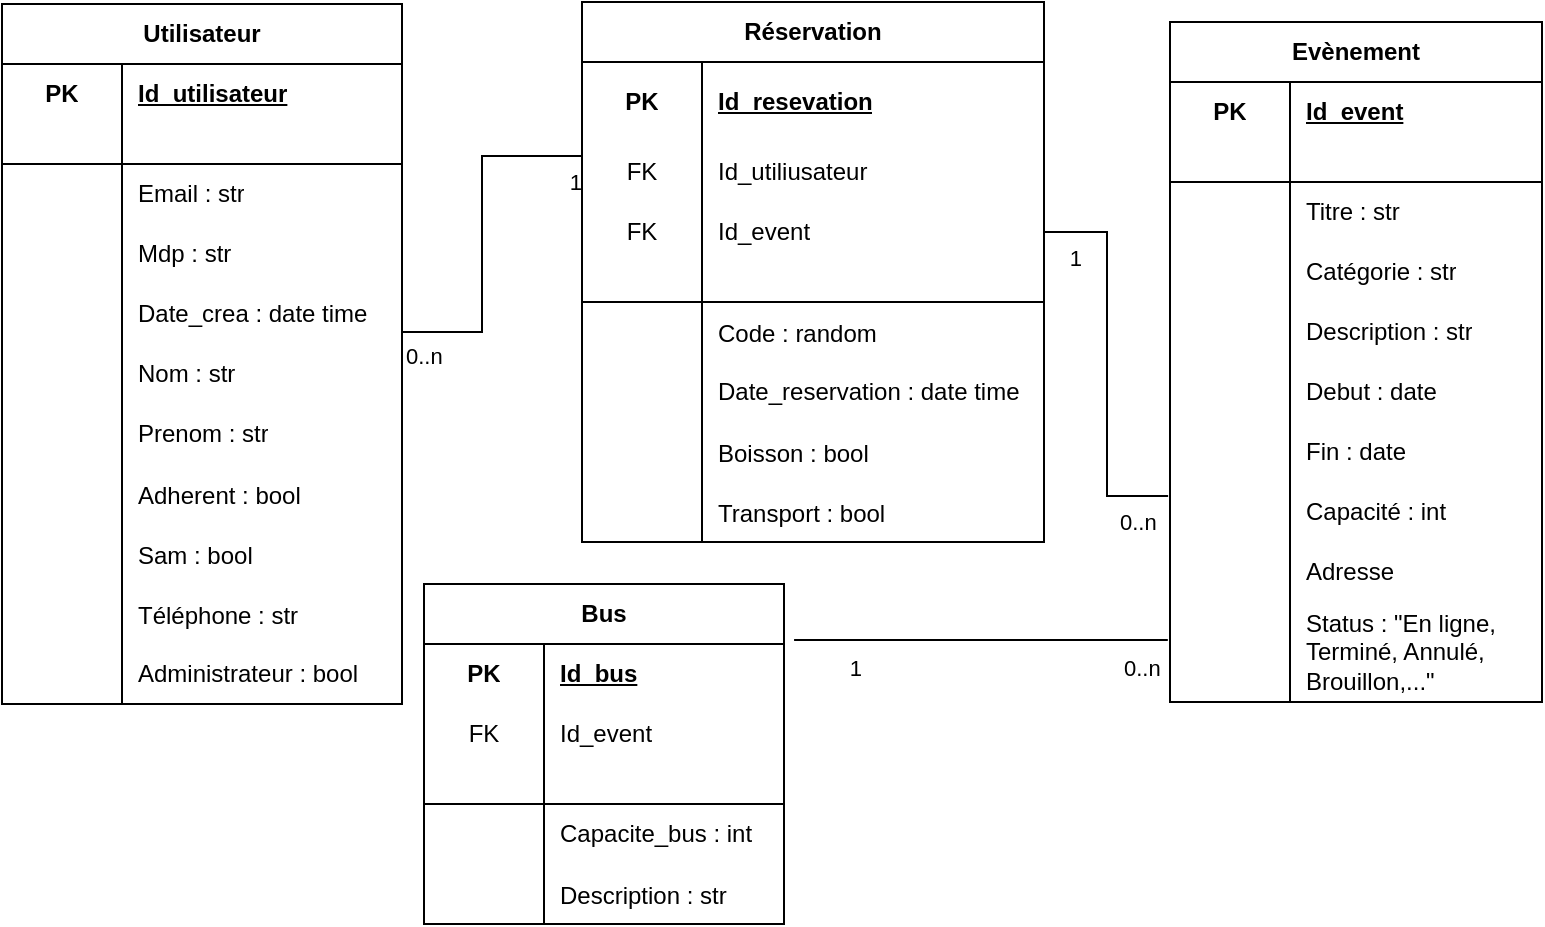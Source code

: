 <mxfile version="28.2.3">
  <diagram name="Page-1" id="7T3RkDwCPcvI0YSuwBQ7">
    <mxGraphModel dx="872" dy="441" grid="1" gridSize="10" guides="1" tooltips="1" connect="1" arrows="1" fold="1" page="1" pageScale="1" pageWidth="827" pageHeight="1169" math="0" shadow="0">
      <root>
        <mxCell id="0" />
        <mxCell id="1" parent="0" />
        <mxCell id="JRKuyxoz-PXcy8sYNfW_-27" value="Utilisateur" style="shape=table;startSize=30;container=1;collapsible=1;childLayout=tableLayout;fixedRows=1;rowLines=0;fontStyle=1;align=center;resizeLast=1;html=1;whiteSpace=wrap;" parent="1" vertex="1">
          <mxGeometry x="50" y="41" width="200" height="350" as="geometry" />
        </mxCell>
        <mxCell id="JRKuyxoz-PXcy8sYNfW_-28" value="" style="shape=tableRow;horizontal=0;startSize=0;swimlaneHead=0;swimlaneBody=0;fillColor=none;collapsible=0;dropTarget=0;points=[[0,0.5],[1,0.5]];portConstraint=eastwest;top=0;left=0;right=0;bottom=0;html=1;" parent="JRKuyxoz-PXcy8sYNfW_-27" vertex="1">
          <mxGeometry y="30" width="200" height="30" as="geometry" />
        </mxCell>
        <mxCell id="JRKuyxoz-PXcy8sYNfW_-29" value="PK" style="shape=partialRectangle;connectable=0;fillColor=none;top=0;left=0;bottom=0;right=0;fontStyle=1;overflow=hidden;html=1;whiteSpace=wrap;" parent="JRKuyxoz-PXcy8sYNfW_-28" vertex="1">
          <mxGeometry width="60" height="30" as="geometry">
            <mxRectangle width="60" height="30" as="alternateBounds" />
          </mxGeometry>
        </mxCell>
        <mxCell id="JRKuyxoz-PXcy8sYNfW_-30" value="Id_utilisateur" style="shape=partialRectangle;connectable=0;fillColor=none;top=0;left=0;bottom=0;right=0;align=left;spacingLeft=6;fontStyle=5;overflow=hidden;html=1;whiteSpace=wrap;" parent="JRKuyxoz-PXcy8sYNfW_-28" vertex="1">
          <mxGeometry x="60" width="140" height="30" as="geometry">
            <mxRectangle width="140" height="30" as="alternateBounds" />
          </mxGeometry>
        </mxCell>
        <mxCell id="JRKuyxoz-PXcy8sYNfW_-31" value="" style="shape=tableRow;horizontal=0;startSize=0;swimlaneHead=0;swimlaneBody=0;fillColor=none;collapsible=0;dropTarget=0;points=[[0,0.5],[1,0.5]];portConstraint=eastwest;top=0;left=0;right=0;bottom=1;html=1;" parent="JRKuyxoz-PXcy8sYNfW_-27" vertex="1">
          <mxGeometry y="60" width="200" height="20" as="geometry" />
        </mxCell>
        <mxCell id="JRKuyxoz-PXcy8sYNfW_-32" value="" style="shape=partialRectangle;connectable=0;fillColor=none;top=0;left=0;bottom=0;right=0;fontStyle=1;overflow=hidden;html=1;whiteSpace=wrap;" parent="JRKuyxoz-PXcy8sYNfW_-31" vertex="1">
          <mxGeometry width="60" height="20" as="geometry">
            <mxRectangle width="60" height="20" as="alternateBounds" />
          </mxGeometry>
        </mxCell>
        <mxCell id="JRKuyxoz-PXcy8sYNfW_-33" value="" style="shape=partialRectangle;connectable=0;fillColor=none;top=0;left=0;bottom=0;right=0;align=left;spacingLeft=6;fontStyle=5;overflow=hidden;html=1;whiteSpace=wrap;" parent="JRKuyxoz-PXcy8sYNfW_-31" vertex="1">
          <mxGeometry x="60" width="140" height="20" as="geometry">
            <mxRectangle width="140" height="20" as="alternateBounds" />
          </mxGeometry>
        </mxCell>
        <mxCell id="JRKuyxoz-PXcy8sYNfW_-34" value="" style="shape=tableRow;horizontal=0;startSize=0;swimlaneHead=0;swimlaneBody=0;fillColor=none;collapsible=0;dropTarget=0;points=[[0,0.5],[1,0.5]];portConstraint=eastwest;top=0;left=0;right=0;bottom=0;html=1;" parent="JRKuyxoz-PXcy8sYNfW_-27" vertex="1">
          <mxGeometry y="80" width="200" height="30" as="geometry" />
        </mxCell>
        <mxCell id="JRKuyxoz-PXcy8sYNfW_-35" value="" style="shape=partialRectangle;connectable=0;fillColor=none;top=0;left=0;bottom=0;right=0;editable=1;overflow=hidden;html=1;whiteSpace=wrap;" parent="JRKuyxoz-PXcy8sYNfW_-34" vertex="1">
          <mxGeometry width="60" height="30" as="geometry">
            <mxRectangle width="60" height="30" as="alternateBounds" />
          </mxGeometry>
        </mxCell>
        <mxCell id="JRKuyxoz-PXcy8sYNfW_-36" value="Email : str" style="shape=partialRectangle;connectable=0;fillColor=none;top=0;left=0;bottom=0;right=0;align=left;spacingLeft=6;overflow=hidden;html=1;whiteSpace=wrap;" parent="JRKuyxoz-PXcy8sYNfW_-34" vertex="1">
          <mxGeometry x="60" width="140" height="30" as="geometry">
            <mxRectangle width="140" height="30" as="alternateBounds" />
          </mxGeometry>
        </mxCell>
        <mxCell id="JRKuyxoz-PXcy8sYNfW_-37" value="" style="shape=tableRow;horizontal=0;startSize=0;swimlaneHead=0;swimlaneBody=0;fillColor=none;collapsible=0;dropTarget=0;points=[[0,0.5],[1,0.5]];portConstraint=eastwest;top=0;left=0;right=0;bottom=0;html=1;" parent="JRKuyxoz-PXcy8sYNfW_-27" vertex="1">
          <mxGeometry y="110" width="200" height="30" as="geometry" />
        </mxCell>
        <mxCell id="JRKuyxoz-PXcy8sYNfW_-38" value="" style="shape=partialRectangle;connectable=0;fillColor=none;top=0;left=0;bottom=0;right=0;editable=1;overflow=hidden;html=1;whiteSpace=wrap;" parent="JRKuyxoz-PXcy8sYNfW_-37" vertex="1">
          <mxGeometry width="60" height="30" as="geometry">
            <mxRectangle width="60" height="30" as="alternateBounds" />
          </mxGeometry>
        </mxCell>
        <mxCell id="JRKuyxoz-PXcy8sYNfW_-39" value="Mdp : str" style="shape=partialRectangle;connectable=0;fillColor=none;top=0;left=0;bottom=0;right=0;align=left;spacingLeft=6;overflow=hidden;html=1;whiteSpace=wrap;" parent="JRKuyxoz-PXcy8sYNfW_-37" vertex="1">
          <mxGeometry x="60" width="140" height="30" as="geometry">
            <mxRectangle width="140" height="30" as="alternateBounds" />
          </mxGeometry>
        </mxCell>
        <mxCell id="D_6ku0pOQuccuG8OBl92-4" value="" style="shape=tableRow;horizontal=0;startSize=0;swimlaneHead=0;swimlaneBody=0;fillColor=none;collapsible=0;dropTarget=0;points=[[0,0.5],[1,0.5]];portConstraint=eastwest;top=0;left=0;right=0;bottom=0;html=1;" parent="JRKuyxoz-PXcy8sYNfW_-27" vertex="1">
          <mxGeometry y="140" width="200" height="30" as="geometry" />
        </mxCell>
        <mxCell id="D_6ku0pOQuccuG8OBl92-5" value="" style="shape=partialRectangle;connectable=0;fillColor=none;top=0;left=0;bottom=0;right=0;editable=1;overflow=hidden;html=1;whiteSpace=wrap;" parent="D_6ku0pOQuccuG8OBl92-4" vertex="1">
          <mxGeometry width="60" height="30" as="geometry">
            <mxRectangle width="60" height="30" as="alternateBounds" />
          </mxGeometry>
        </mxCell>
        <mxCell id="D_6ku0pOQuccuG8OBl92-6" value="Date_crea : date time" style="shape=partialRectangle;connectable=0;fillColor=none;top=0;left=0;bottom=0;right=0;align=left;spacingLeft=6;overflow=hidden;html=1;whiteSpace=wrap;" parent="D_6ku0pOQuccuG8OBl92-4" vertex="1">
          <mxGeometry x="60" width="140" height="30" as="geometry">
            <mxRectangle width="140" height="30" as="alternateBounds" />
          </mxGeometry>
        </mxCell>
        <mxCell id="D_6ku0pOQuccuG8OBl92-7" value="" style="shape=tableRow;horizontal=0;startSize=0;swimlaneHead=0;swimlaneBody=0;fillColor=none;collapsible=0;dropTarget=0;points=[[0,0.5],[1,0.5]];portConstraint=eastwest;top=0;left=0;right=0;bottom=0;html=1;" parent="JRKuyxoz-PXcy8sYNfW_-27" vertex="1">
          <mxGeometry y="170" width="200" height="30" as="geometry" />
        </mxCell>
        <mxCell id="D_6ku0pOQuccuG8OBl92-8" value="" style="shape=partialRectangle;connectable=0;fillColor=none;top=0;left=0;bottom=0;right=0;editable=1;overflow=hidden;html=1;whiteSpace=wrap;" parent="D_6ku0pOQuccuG8OBl92-7" vertex="1">
          <mxGeometry width="60" height="30" as="geometry">
            <mxRectangle width="60" height="30" as="alternateBounds" />
          </mxGeometry>
        </mxCell>
        <mxCell id="D_6ku0pOQuccuG8OBl92-9" value="Nom : str" style="shape=partialRectangle;connectable=0;fillColor=none;top=0;left=0;bottom=0;right=0;align=left;spacingLeft=6;overflow=hidden;html=1;whiteSpace=wrap;" parent="D_6ku0pOQuccuG8OBl92-7" vertex="1">
          <mxGeometry x="60" width="140" height="30" as="geometry">
            <mxRectangle width="140" height="30" as="alternateBounds" />
          </mxGeometry>
        </mxCell>
        <mxCell id="D_6ku0pOQuccuG8OBl92-10" value="" style="shape=tableRow;horizontal=0;startSize=0;swimlaneHead=0;swimlaneBody=0;fillColor=none;collapsible=0;dropTarget=0;points=[[0,0.5],[1,0.5]];portConstraint=eastwest;top=0;left=0;right=0;bottom=0;html=1;" parent="JRKuyxoz-PXcy8sYNfW_-27" vertex="1">
          <mxGeometry y="200" width="200" height="30" as="geometry" />
        </mxCell>
        <mxCell id="D_6ku0pOQuccuG8OBl92-11" value="" style="shape=partialRectangle;connectable=0;fillColor=none;top=0;left=0;bottom=0;right=0;editable=1;overflow=hidden;html=1;whiteSpace=wrap;" parent="D_6ku0pOQuccuG8OBl92-10" vertex="1">
          <mxGeometry width="60" height="30" as="geometry">
            <mxRectangle width="60" height="30" as="alternateBounds" />
          </mxGeometry>
        </mxCell>
        <mxCell id="D_6ku0pOQuccuG8OBl92-12" value="Prenom : str" style="shape=partialRectangle;connectable=0;fillColor=none;top=0;left=0;bottom=0;right=0;align=left;spacingLeft=6;overflow=hidden;html=1;whiteSpace=wrap;" parent="D_6ku0pOQuccuG8OBl92-10" vertex="1">
          <mxGeometry x="60" width="140" height="30" as="geometry">
            <mxRectangle width="140" height="30" as="alternateBounds" />
          </mxGeometry>
        </mxCell>
        <mxCell id="5gYkicxAZJYEm7UIIAIP-82" value="" style="shape=tableRow;horizontal=0;startSize=0;swimlaneHead=0;swimlaneBody=0;fillColor=none;collapsible=0;dropTarget=0;points=[[0,0.5],[1,0.5]];portConstraint=eastwest;top=0;left=0;right=0;bottom=0;" vertex="1" parent="JRKuyxoz-PXcy8sYNfW_-27">
          <mxGeometry y="230" width="200" height="30" as="geometry" />
        </mxCell>
        <mxCell id="5gYkicxAZJYEm7UIIAIP-83" value="" style="shape=partialRectangle;connectable=0;fillColor=none;top=0;left=0;bottom=0;right=0;editable=1;overflow=hidden;" vertex="1" parent="5gYkicxAZJYEm7UIIAIP-82">
          <mxGeometry width="60" height="30" as="geometry">
            <mxRectangle width="60" height="30" as="alternateBounds" />
          </mxGeometry>
        </mxCell>
        <mxCell id="5gYkicxAZJYEm7UIIAIP-84" value="Adherent : bool" style="shape=partialRectangle;connectable=0;fillColor=none;top=0;left=0;bottom=0;right=0;align=left;spacingLeft=6;overflow=hidden;" vertex="1" parent="5gYkicxAZJYEm7UIIAIP-82">
          <mxGeometry x="60" width="140" height="30" as="geometry">
            <mxRectangle width="140" height="30" as="alternateBounds" />
          </mxGeometry>
        </mxCell>
        <mxCell id="5gYkicxAZJYEm7UIIAIP-85" value="" style="shape=tableRow;horizontal=0;startSize=0;swimlaneHead=0;swimlaneBody=0;fillColor=none;collapsible=0;dropTarget=0;points=[[0,0.5],[1,0.5]];portConstraint=eastwest;top=0;left=0;right=0;bottom=0;" vertex="1" parent="JRKuyxoz-PXcy8sYNfW_-27">
          <mxGeometry y="260" width="200" height="30" as="geometry" />
        </mxCell>
        <mxCell id="5gYkicxAZJYEm7UIIAIP-86" value="" style="shape=partialRectangle;connectable=0;fillColor=none;top=0;left=0;bottom=0;right=0;editable=1;overflow=hidden;" vertex="1" parent="5gYkicxAZJYEm7UIIAIP-85">
          <mxGeometry width="60" height="30" as="geometry">
            <mxRectangle width="60" height="30" as="alternateBounds" />
          </mxGeometry>
        </mxCell>
        <mxCell id="5gYkicxAZJYEm7UIIAIP-87" value="Sam : bool" style="shape=partialRectangle;connectable=0;fillColor=none;top=0;left=0;bottom=0;right=0;align=left;spacingLeft=6;overflow=hidden;" vertex="1" parent="5gYkicxAZJYEm7UIIAIP-85">
          <mxGeometry x="60" width="140" height="30" as="geometry">
            <mxRectangle width="140" height="30" as="alternateBounds" />
          </mxGeometry>
        </mxCell>
        <mxCell id="5gYkicxAZJYEm7UIIAIP-73" value="" style="shape=tableRow;horizontal=0;startSize=0;swimlaneHead=0;swimlaneBody=0;fillColor=none;collapsible=0;dropTarget=0;points=[[0,0.5],[1,0.5]];portConstraint=eastwest;top=0;left=0;right=0;bottom=0;" vertex="1" parent="JRKuyxoz-PXcy8sYNfW_-27">
          <mxGeometry y="290" width="200" height="30" as="geometry" />
        </mxCell>
        <mxCell id="5gYkicxAZJYEm7UIIAIP-74" value="" style="shape=partialRectangle;connectable=0;fillColor=none;top=0;left=0;bottom=0;right=0;editable=1;overflow=hidden;" vertex="1" parent="5gYkicxAZJYEm7UIIAIP-73">
          <mxGeometry width="60" height="30" as="geometry">
            <mxRectangle width="60" height="30" as="alternateBounds" />
          </mxGeometry>
        </mxCell>
        <mxCell id="5gYkicxAZJYEm7UIIAIP-75" value="Téléphone : str" style="shape=partialRectangle;connectable=0;fillColor=none;top=0;left=0;bottom=0;right=0;align=left;spacingLeft=6;overflow=hidden;" vertex="1" parent="5gYkicxAZJYEm7UIIAIP-73">
          <mxGeometry x="60" width="140" height="30" as="geometry">
            <mxRectangle width="140" height="30" as="alternateBounds" />
          </mxGeometry>
        </mxCell>
        <mxCell id="D_6ku0pOQuccuG8OBl92-13" value="" style="shape=tableRow;horizontal=0;startSize=0;swimlaneHead=0;swimlaneBody=0;fillColor=none;collapsible=0;dropTarget=0;points=[[0,0.5],[1,0.5]];portConstraint=eastwest;top=0;left=0;right=0;bottom=0;html=1;" parent="JRKuyxoz-PXcy8sYNfW_-27" vertex="1">
          <mxGeometry y="320" width="200" height="30" as="geometry" />
        </mxCell>
        <mxCell id="D_6ku0pOQuccuG8OBl92-14" value="" style="shape=partialRectangle;connectable=0;fillColor=none;top=0;left=0;bottom=0;right=0;editable=1;overflow=hidden;html=1;whiteSpace=wrap;" parent="D_6ku0pOQuccuG8OBl92-13" vertex="1">
          <mxGeometry width="60" height="30" as="geometry">
            <mxRectangle width="60" height="30" as="alternateBounds" />
          </mxGeometry>
        </mxCell>
        <mxCell id="D_6ku0pOQuccuG8OBl92-15" value="Administrateur : bool" style="shape=partialRectangle;connectable=0;fillColor=none;top=0;left=0;bottom=0;right=0;align=left;spacingLeft=6;overflow=hidden;html=1;whiteSpace=wrap;" parent="D_6ku0pOQuccuG8OBl92-13" vertex="1">
          <mxGeometry x="60" width="140" height="30" as="geometry">
            <mxRectangle width="140" height="30" as="alternateBounds" />
          </mxGeometry>
        </mxCell>
        <mxCell id="JRKuyxoz-PXcy8sYNfW_-40" value="Evènement" style="shape=table;startSize=30;container=1;collapsible=1;childLayout=tableLayout;fixedRows=1;rowLines=0;fontStyle=1;align=center;resizeLast=1;html=1;whiteSpace=wrap;" parent="1" vertex="1">
          <mxGeometry x="634" y="50" width="186" height="340" as="geometry" />
        </mxCell>
        <mxCell id="JRKuyxoz-PXcy8sYNfW_-41" value="" style="shape=tableRow;horizontal=0;startSize=0;swimlaneHead=0;swimlaneBody=0;fillColor=none;collapsible=0;dropTarget=0;points=[[0,0.5],[1,0.5]];portConstraint=eastwest;top=0;left=0;right=0;bottom=0;html=1;" parent="JRKuyxoz-PXcy8sYNfW_-40" vertex="1">
          <mxGeometry y="30" width="186" height="30" as="geometry" />
        </mxCell>
        <mxCell id="JRKuyxoz-PXcy8sYNfW_-42" value="PK" style="shape=partialRectangle;connectable=0;fillColor=none;top=0;left=0;bottom=0;right=0;fontStyle=1;overflow=hidden;html=1;whiteSpace=wrap;" parent="JRKuyxoz-PXcy8sYNfW_-41" vertex="1">
          <mxGeometry width="60" height="30" as="geometry">
            <mxRectangle width="60" height="30" as="alternateBounds" />
          </mxGeometry>
        </mxCell>
        <mxCell id="JRKuyxoz-PXcy8sYNfW_-43" value="Id_event" style="shape=partialRectangle;connectable=0;fillColor=none;top=0;left=0;bottom=0;right=0;align=left;spacingLeft=6;fontStyle=5;overflow=hidden;html=1;whiteSpace=wrap;" parent="JRKuyxoz-PXcy8sYNfW_-41" vertex="1">
          <mxGeometry x="60" width="126" height="30" as="geometry">
            <mxRectangle width="126" height="30" as="alternateBounds" />
          </mxGeometry>
        </mxCell>
        <mxCell id="JRKuyxoz-PXcy8sYNfW_-44" value="" style="shape=tableRow;horizontal=0;startSize=0;swimlaneHead=0;swimlaneBody=0;fillColor=none;collapsible=0;dropTarget=0;points=[[0,0.5],[1,0.5]];portConstraint=eastwest;top=0;left=0;right=0;bottom=1;html=1;" parent="JRKuyxoz-PXcy8sYNfW_-40" vertex="1">
          <mxGeometry y="60" width="186" height="20" as="geometry" />
        </mxCell>
        <mxCell id="JRKuyxoz-PXcy8sYNfW_-45" value="" style="shape=partialRectangle;connectable=0;fillColor=none;top=0;left=0;bottom=0;right=0;fontStyle=1;overflow=hidden;html=1;whiteSpace=wrap;" parent="JRKuyxoz-PXcy8sYNfW_-44" vertex="1">
          <mxGeometry width="60" height="20" as="geometry">
            <mxRectangle width="60" height="20" as="alternateBounds" />
          </mxGeometry>
        </mxCell>
        <mxCell id="JRKuyxoz-PXcy8sYNfW_-46" value="" style="shape=partialRectangle;connectable=0;fillColor=none;top=0;left=0;bottom=0;right=0;align=left;spacingLeft=6;fontStyle=5;overflow=hidden;html=1;whiteSpace=wrap;" parent="JRKuyxoz-PXcy8sYNfW_-44" vertex="1">
          <mxGeometry x="60" width="126" height="20" as="geometry">
            <mxRectangle width="126" height="20" as="alternateBounds" />
          </mxGeometry>
        </mxCell>
        <mxCell id="JRKuyxoz-PXcy8sYNfW_-47" value="" style="shape=tableRow;horizontal=0;startSize=0;swimlaneHead=0;swimlaneBody=0;fillColor=none;collapsible=0;dropTarget=0;points=[[0,0.5],[1,0.5]];portConstraint=eastwest;top=0;left=0;right=0;bottom=0;html=1;" parent="JRKuyxoz-PXcy8sYNfW_-40" vertex="1">
          <mxGeometry y="80" width="186" height="30" as="geometry" />
        </mxCell>
        <mxCell id="JRKuyxoz-PXcy8sYNfW_-48" value="" style="shape=partialRectangle;connectable=0;fillColor=none;top=0;left=0;bottom=0;right=0;editable=1;overflow=hidden;html=1;whiteSpace=wrap;" parent="JRKuyxoz-PXcy8sYNfW_-47" vertex="1">
          <mxGeometry width="60" height="30" as="geometry">
            <mxRectangle width="60" height="30" as="alternateBounds" />
          </mxGeometry>
        </mxCell>
        <mxCell id="JRKuyxoz-PXcy8sYNfW_-49" value="Titre : str" style="shape=partialRectangle;connectable=0;fillColor=none;top=0;left=0;bottom=0;right=0;align=left;spacingLeft=6;overflow=hidden;html=1;whiteSpace=wrap;" parent="JRKuyxoz-PXcy8sYNfW_-47" vertex="1">
          <mxGeometry x="60" width="126" height="30" as="geometry">
            <mxRectangle width="126" height="30" as="alternateBounds" />
          </mxGeometry>
        </mxCell>
        <mxCell id="JRKuyxoz-PXcy8sYNfW_-50" value="" style="shape=tableRow;horizontal=0;startSize=0;swimlaneHead=0;swimlaneBody=0;fillColor=none;collapsible=0;dropTarget=0;points=[[0,0.5],[1,0.5]];portConstraint=eastwest;top=0;left=0;right=0;bottom=0;html=1;" parent="JRKuyxoz-PXcy8sYNfW_-40" vertex="1">
          <mxGeometry y="110" width="186" height="30" as="geometry" />
        </mxCell>
        <mxCell id="JRKuyxoz-PXcy8sYNfW_-51" value="" style="shape=partialRectangle;connectable=0;fillColor=none;top=0;left=0;bottom=0;right=0;editable=1;overflow=hidden;html=1;whiteSpace=wrap;" parent="JRKuyxoz-PXcy8sYNfW_-50" vertex="1">
          <mxGeometry width="60" height="30" as="geometry">
            <mxRectangle width="60" height="30" as="alternateBounds" />
          </mxGeometry>
        </mxCell>
        <mxCell id="JRKuyxoz-PXcy8sYNfW_-52" value="Catégorie : str" style="shape=partialRectangle;connectable=0;fillColor=none;top=0;left=0;bottom=0;right=0;align=left;spacingLeft=6;overflow=hidden;html=1;whiteSpace=wrap;" parent="JRKuyxoz-PXcy8sYNfW_-50" vertex="1">
          <mxGeometry x="60" width="126" height="30" as="geometry">
            <mxRectangle width="126" height="30" as="alternateBounds" />
          </mxGeometry>
        </mxCell>
        <mxCell id="JRKuyxoz-PXcy8sYNfW_-54" value="" style="shape=tableRow;horizontal=0;startSize=0;swimlaneHead=0;swimlaneBody=0;fillColor=none;collapsible=0;dropTarget=0;points=[[0,0.5],[1,0.5]];portConstraint=eastwest;top=0;left=0;right=0;bottom=0;html=1;" parent="JRKuyxoz-PXcy8sYNfW_-40" vertex="1">
          <mxGeometry y="140" width="186" height="30" as="geometry" />
        </mxCell>
        <mxCell id="JRKuyxoz-PXcy8sYNfW_-55" value="" style="shape=partialRectangle;connectable=0;fillColor=none;top=0;left=0;bottom=0;right=0;editable=1;overflow=hidden;html=1;whiteSpace=wrap;" parent="JRKuyxoz-PXcy8sYNfW_-54" vertex="1">
          <mxGeometry width="60" height="30" as="geometry">
            <mxRectangle width="60" height="30" as="alternateBounds" />
          </mxGeometry>
        </mxCell>
        <mxCell id="JRKuyxoz-PXcy8sYNfW_-56" value="Description : str" style="shape=partialRectangle;connectable=0;fillColor=none;top=0;left=0;bottom=0;right=0;align=left;spacingLeft=6;overflow=hidden;html=1;whiteSpace=wrap;" parent="JRKuyxoz-PXcy8sYNfW_-54" vertex="1">
          <mxGeometry x="60" width="126" height="30" as="geometry">
            <mxRectangle width="126" height="30" as="alternateBounds" />
          </mxGeometry>
        </mxCell>
        <mxCell id="JRKuyxoz-PXcy8sYNfW_-57" value="" style="shape=tableRow;horizontal=0;startSize=0;swimlaneHead=0;swimlaneBody=0;fillColor=none;collapsible=0;dropTarget=0;points=[[0,0.5],[1,0.5]];portConstraint=eastwest;top=0;left=0;right=0;bottom=0;html=1;" parent="JRKuyxoz-PXcy8sYNfW_-40" vertex="1">
          <mxGeometry y="170" width="186" height="30" as="geometry" />
        </mxCell>
        <mxCell id="JRKuyxoz-PXcy8sYNfW_-58" value="" style="shape=partialRectangle;connectable=0;fillColor=none;top=0;left=0;bottom=0;right=0;editable=1;overflow=hidden;html=1;whiteSpace=wrap;" parent="JRKuyxoz-PXcy8sYNfW_-57" vertex="1">
          <mxGeometry width="60" height="30" as="geometry">
            <mxRectangle width="60" height="30" as="alternateBounds" />
          </mxGeometry>
        </mxCell>
        <mxCell id="JRKuyxoz-PXcy8sYNfW_-59" value="Debut : date" style="shape=partialRectangle;connectable=0;fillColor=none;top=0;left=0;bottom=0;right=0;align=left;spacingLeft=6;overflow=hidden;html=1;whiteSpace=wrap;" parent="JRKuyxoz-PXcy8sYNfW_-57" vertex="1">
          <mxGeometry x="60" width="126" height="30" as="geometry">
            <mxRectangle width="126" height="30" as="alternateBounds" />
          </mxGeometry>
        </mxCell>
        <mxCell id="JRKuyxoz-PXcy8sYNfW_-79" value="" style="shape=tableRow;horizontal=0;startSize=0;swimlaneHead=0;swimlaneBody=0;fillColor=none;collapsible=0;dropTarget=0;points=[[0,0.5],[1,0.5]];portConstraint=eastwest;top=0;left=0;right=0;bottom=0;html=1;" parent="JRKuyxoz-PXcy8sYNfW_-40" vertex="1">
          <mxGeometry y="200" width="186" height="30" as="geometry" />
        </mxCell>
        <mxCell id="JRKuyxoz-PXcy8sYNfW_-80" value="" style="shape=partialRectangle;connectable=0;fillColor=none;top=0;left=0;bottom=0;right=0;editable=1;overflow=hidden;html=1;whiteSpace=wrap;" parent="JRKuyxoz-PXcy8sYNfW_-79" vertex="1">
          <mxGeometry width="60" height="30" as="geometry">
            <mxRectangle width="60" height="30" as="alternateBounds" />
          </mxGeometry>
        </mxCell>
        <mxCell id="JRKuyxoz-PXcy8sYNfW_-81" value="Fin : date" style="shape=partialRectangle;connectable=0;fillColor=none;top=0;left=0;bottom=0;right=0;align=left;spacingLeft=6;overflow=hidden;html=1;whiteSpace=wrap;" parent="JRKuyxoz-PXcy8sYNfW_-79" vertex="1">
          <mxGeometry x="60" width="126" height="30" as="geometry">
            <mxRectangle width="126" height="30" as="alternateBounds" />
          </mxGeometry>
        </mxCell>
        <mxCell id="JRKuyxoz-PXcy8sYNfW_-82" value="" style="shape=tableRow;horizontal=0;startSize=0;swimlaneHead=0;swimlaneBody=0;fillColor=none;collapsible=0;dropTarget=0;points=[[0,0.5],[1,0.5]];portConstraint=eastwest;top=0;left=0;right=0;bottom=0;html=1;" parent="JRKuyxoz-PXcy8sYNfW_-40" vertex="1">
          <mxGeometry y="230" width="186" height="30" as="geometry" />
        </mxCell>
        <mxCell id="JRKuyxoz-PXcy8sYNfW_-83" value="" style="shape=partialRectangle;connectable=0;fillColor=none;top=0;left=0;bottom=0;right=0;editable=1;overflow=hidden;html=1;whiteSpace=wrap;" parent="JRKuyxoz-PXcy8sYNfW_-82" vertex="1">
          <mxGeometry width="60" height="30" as="geometry">
            <mxRectangle width="60" height="30" as="alternateBounds" />
          </mxGeometry>
        </mxCell>
        <mxCell id="JRKuyxoz-PXcy8sYNfW_-84" value="Capacité : int" style="shape=partialRectangle;connectable=0;fillColor=none;top=0;left=0;bottom=0;right=0;align=left;spacingLeft=6;overflow=hidden;html=1;whiteSpace=wrap;" parent="JRKuyxoz-PXcy8sYNfW_-82" vertex="1">
          <mxGeometry x="60" width="126" height="30" as="geometry">
            <mxRectangle width="126" height="30" as="alternateBounds" />
          </mxGeometry>
        </mxCell>
        <mxCell id="JRKuyxoz-PXcy8sYNfW_-85" value="" style="shape=tableRow;horizontal=0;startSize=0;swimlaneHead=0;swimlaneBody=0;fillColor=none;collapsible=0;dropTarget=0;points=[[0,0.5],[1,0.5]];portConstraint=eastwest;top=0;left=0;right=0;bottom=0;html=1;" parent="JRKuyxoz-PXcy8sYNfW_-40" vertex="1">
          <mxGeometry y="260" width="186" height="30" as="geometry" />
        </mxCell>
        <mxCell id="JRKuyxoz-PXcy8sYNfW_-86" value="" style="shape=partialRectangle;connectable=0;fillColor=none;top=0;left=0;bottom=0;right=0;editable=1;overflow=hidden;html=1;whiteSpace=wrap;" parent="JRKuyxoz-PXcy8sYNfW_-85" vertex="1">
          <mxGeometry width="60" height="30" as="geometry">
            <mxRectangle width="60" height="30" as="alternateBounds" />
          </mxGeometry>
        </mxCell>
        <mxCell id="JRKuyxoz-PXcy8sYNfW_-87" value="Adresse" style="shape=partialRectangle;connectable=0;fillColor=none;top=0;left=0;bottom=0;right=0;align=left;spacingLeft=6;overflow=hidden;html=1;whiteSpace=wrap;" parent="JRKuyxoz-PXcy8sYNfW_-85" vertex="1">
          <mxGeometry x="60" width="126" height="30" as="geometry">
            <mxRectangle width="126" height="30" as="alternateBounds" />
          </mxGeometry>
        </mxCell>
        <mxCell id="JRKuyxoz-PXcy8sYNfW_-88" value="" style="shape=tableRow;horizontal=0;startSize=0;swimlaneHead=0;swimlaneBody=0;fillColor=none;collapsible=0;dropTarget=0;points=[[0,0.5],[1,0.5]];portConstraint=eastwest;top=0;left=0;right=0;bottom=0;html=1;" parent="JRKuyxoz-PXcy8sYNfW_-40" vertex="1">
          <mxGeometry y="290" width="186" height="50" as="geometry" />
        </mxCell>
        <mxCell id="JRKuyxoz-PXcy8sYNfW_-89" value="" style="shape=partialRectangle;connectable=0;fillColor=none;top=0;left=0;bottom=0;right=0;editable=1;overflow=hidden;html=1;whiteSpace=wrap;" parent="JRKuyxoz-PXcy8sYNfW_-88" vertex="1">
          <mxGeometry width="60" height="50" as="geometry">
            <mxRectangle width="60" height="50" as="alternateBounds" />
          </mxGeometry>
        </mxCell>
        <mxCell id="JRKuyxoz-PXcy8sYNfW_-90" value="Status : &quot;En ligne, Terminé, Annulé, Brouillon,...&quot;&amp;nbsp;&amp;nbsp;" style="shape=partialRectangle;connectable=0;fillColor=none;top=0;left=0;bottom=0;right=0;align=left;spacingLeft=6;overflow=hidden;html=1;whiteSpace=wrap;" parent="JRKuyxoz-PXcy8sYNfW_-88" vertex="1">
          <mxGeometry x="60" width="126" height="50" as="geometry">
            <mxRectangle width="126" height="50" as="alternateBounds" />
          </mxGeometry>
        </mxCell>
        <mxCell id="5gYkicxAZJYEm7UIIAIP-2" value="" style="endArrow=none;html=1;startArrow=none;startFill=0;edgeStyle=orthogonalEdgeStyle;rounded=0;shape=wire;dashed=1;movable=1;resizable=1;rotatable=1;deletable=1;editable=1;locked=0;connectable=1;endFill=0;" edge="1" parent="1">
          <mxGeometry relative="1" as="geometry">
            <mxPoint x="250" y="204" as="sourcePoint" />
            <mxPoint x="340" y="117" as="targetPoint" />
            <Array as="points">
              <mxPoint x="250" y="205" />
              <mxPoint x="290" y="205" />
              <mxPoint x="290" y="117" />
            </Array>
          </mxGeometry>
        </mxCell>
        <mxCell id="5gYkicxAZJYEm7UIIAIP-3" value="0..n" style="edgeLabel;resizable=0;html=1;align=left;verticalAlign=top;" connectable="0" vertex="1" parent="5gYkicxAZJYEm7UIIAIP-2">
          <mxGeometry x="-1" relative="1" as="geometry" />
        </mxCell>
        <mxCell id="5gYkicxAZJYEm7UIIAIP-4" value="1" style="edgeLabel;resizable=0;html=1;align=right;verticalAlign=top;" connectable="0" vertex="1" parent="5gYkicxAZJYEm7UIIAIP-2">
          <mxGeometry x="1" relative="1" as="geometry" />
        </mxCell>
        <mxCell id="5gYkicxAZJYEm7UIIAIP-60" value="" style="endArrow=none;html=1;startArrow=none;startFill=0;edgeStyle=orthogonalEdgeStyle;rounded=0;exitX=-0.005;exitY=0.233;exitDx=0;exitDy=0;exitPerimeter=0;entryX=1;entryY=0.5;entryDx=0;entryDy=0;endFill=0;" edge="1" parent="1" source="JRKuyxoz-PXcy8sYNfW_-82" target="5gYkicxAZJYEm7UIIAIP-57">
          <mxGeometry relative="1" as="geometry">
            <mxPoint x="380" y="250" as="sourcePoint" />
            <mxPoint x="530" y="240" as="targetPoint" />
          </mxGeometry>
        </mxCell>
        <mxCell id="5gYkicxAZJYEm7UIIAIP-61" value="0..n" style="edgeLabel;resizable=0;html=1;align=left;verticalAlign=top;" connectable="0" vertex="1" parent="5gYkicxAZJYEm7UIIAIP-60">
          <mxGeometry x="-1" relative="1" as="geometry">
            <mxPoint x="-26" as="offset" />
          </mxGeometry>
        </mxCell>
        <mxCell id="5gYkicxAZJYEm7UIIAIP-62" value="1" style="edgeLabel;resizable=0;html=1;align=right;verticalAlign=top;" connectable="0" vertex="1" parent="5gYkicxAZJYEm7UIIAIP-60">
          <mxGeometry x="1" relative="1" as="geometry">
            <mxPoint x="19" as="offset" />
          </mxGeometry>
        </mxCell>
        <mxCell id="JRKuyxoz-PXcy8sYNfW_-14" value="Réservation" style="shape=table;startSize=30;container=1;collapsible=1;childLayout=tableLayout;fixedRows=1;rowLines=0;fontStyle=1;align=center;resizeLast=1;html=1;whiteSpace=wrap;movable=1;resizable=1;rotatable=1;deletable=1;editable=1;locked=0;connectable=1;" parent="1" vertex="1">
          <mxGeometry x="340" y="40" width="231" height="270" as="geometry" />
        </mxCell>
        <mxCell id="JRKuyxoz-PXcy8sYNfW_-15" value="" style="shape=tableRow;horizontal=0;startSize=0;swimlaneHead=0;swimlaneBody=0;fillColor=none;collapsible=0;dropTarget=0;points=[[0,0.5],[1,0.5]];portConstraint=eastwest;top=0;left=0;right=0;bottom=0;html=1;" parent="JRKuyxoz-PXcy8sYNfW_-14" vertex="1">
          <mxGeometry y="30" width="231" height="40" as="geometry" />
        </mxCell>
        <mxCell id="JRKuyxoz-PXcy8sYNfW_-16" value="PK" style="shape=partialRectangle;connectable=0;fillColor=none;top=0;left=0;bottom=0;right=0;fontStyle=1;overflow=hidden;html=1;whiteSpace=wrap;" parent="JRKuyxoz-PXcy8sYNfW_-15" vertex="1">
          <mxGeometry width="60" height="40" as="geometry">
            <mxRectangle width="60" height="40" as="alternateBounds" />
          </mxGeometry>
        </mxCell>
        <mxCell id="JRKuyxoz-PXcy8sYNfW_-17" value="Id_resevation" style="shape=partialRectangle;connectable=0;fillColor=none;top=0;left=0;bottom=0;right=0;align=left;spacingLeft=6;fontStyle=5;overflow=hidden;html=1;whiteSpace=wrap;" parent="JRKuyxoz-PXcy8sYNfW_-15" vertex="1">
          <mxGeometry x="60" width="171" height="40" as="geometry">
            <mxRectangle width="171" height="40" as="alternateBounds" />
          </mxGeometry>
        </mxCell>
        <mxCell id="5gYkicxAZJYEm7UIIAIP-54" value="" style="shape=tableRow;horizontal=0;startSize=0;swimlaneHead=0;swimlaneBody=0;fillColor=none;collapsible=0;dropTarget=0;points=[[0,0.5],[1,0.5]];portConstraint=eastwest;top=0;left=0;right=0;bottom=0;" vertex="1" parent="JRKuyxoz-PXcy8sYNfW_-14">
          <mxGeometry y="70" width="231" height="30" as="geometry" />
        </mxCell>
        <mxCell id="5gYkicxAZJYEm7UIIAIP-55" value="FK" style="shape=partialRectangle;connectable=0;fillColor=none;top=0;left=0;bottom=0;right=0;fontStyle=0;overflow=hidden;whiteSpace=wrap;html=1;" vertex="1" parent="5gYkicxAZJYEm7UIIAIP-54">
          <mxGeometry width="60" height="30" as="geometry">
            <mxRectangle width="60" height="30" as="alternateBounds" />
          </mxGeometry>
        </mxCell>
        <mxCell id="5gYkicxAZJYEm7UIIAIP-56" value="Id_utiliusateur" style="shape=partialRectangle;connectable=0;fillColor=none;top=0;left=0;bottom=0;right=0;align=left;spacingLeft=6;fontStyle=0;overflow=hidden;whiteSpace=wrap;html=1;" vertex="1" parent="5gYkicxAZJYEm7UIIAIP-54">
          <mxGeometry x="60" width="171" height="30" as="geometry">
            <mxRectangle width="171" height="30" as="alternateBounds" />
          </mxGeometry>
        </mxCell>
        <mxCell id="5gYkicxAZJYEm7UIIAIP-57" value="" style="shape=tableRow;horizontal=0;startSize=0;swimlaneHead=0;swimlaneBody=0;fillColor=none;collapsible=0;dropTarget=0;points=[[0,0.5],[1,0.5]];portConstraint=eastwest;top=0;left=0;right=0;bottom=0;" vertex="1" parent="JRKuyxoz-PXcy8sYNfW_-14">
          <mxGeometry y="100" width="231" height="30" as="geometry" />
        </mxCell>
        <mxCell id="5gYkicxAZJYEm7UIIAIP-58" value="FK" style="shape=partialRectangle;connectable=0;fillColor=none;top=0;left=0;bottom=0;right=0;fontStyle=0;overflow=hidden;whiteSpace=wrap;html=1;" vertex="1" parent="5gYkicxAZJYEm7UIIAIP-57">
          <mxGeometry width="60" height="30" as="geometry">
            <mxRectangle width="60" height="30" as="alternateBounds" />
          </mxGeometry>
        </mxCell>
        <mxCell id="5gYkicxAZJYEm7UIIAIP-59" value="Id_event" style="shape=partialRectangle;connectable=0;fillColor=none;top=0;left=0;bottom=0;right=0;align=left;spacingLeft=6;fontStyle=0;overflow=hidden;whiteSpace=wrap;html=1;" vertex="1" parent="5gYkicxAZJYEm7UIIAIP-57">
          <mxGeometry x="60" width="171" height="30" as="geometry">
            <mxRectangle width="171" height="30" as="alternateBounds" />
          </mxGeometry>
        </mxCell>
        <mxCell id="JRKuyxoz-PXcy8sYNfW_-18" value="" style="shape=tableRow;horizontal=0;startSize=0;swimlaneHead=0;swimlaneBody=0;fillColor=none;collapsible=0;dropTarget=0;points=[[0,0.5],[1,0.5]];portConstraint=eastwest;top=0;left=0;right=0;bottom=1;html=1;" parent="JRKuyxoz-PXcy8sYNfW_-14" vertex="1">
          <mxGeometry y="130" width="231" height="20" as="geometry" />
        </mxCell>
        <mxCell id="JRKuyxoz-PXcy8sYNfW_-19" value="" style="shape=partialRectangle;connectable=0;fillColor=none;top=0;left=0;bottom=0;right=0;fontStyle=1;overflow=hidden;html=1;whiteSpace=wrap;" parent="JRKuyxoz-PXcy8sYNfW_-18" vertex="1">
          <mxGeometry width="60" height="20" as="geometry">
            <mxRectangle width="60" height="20" as="alternateBounds" />
          </mxGeometry>
        </mxCell>
        <mxCell id="JRKuyxoz-PXcy8sYNfW_-20" value="" style="shape=partialRectangle;connectable=0;fillColor=none;top=0;left=0;bottom=0;right=0;align=left;spacingLeft=6;fontStyle=5;overflow=hidden;html=1;whiteSpace=wrap;" parent="JRKuyxoz-PXcy8sYNfW_-18" vertex="1">
          <mxGeometry x="60" width="171" height="20" as="geometry">
            <mxRectangle width="171" height="20" as="alternateBounds" />
          </mxGeometry>
        </mxCell>
        <mxCell id="5gYkicxAZJYEm7UIIAIP-88" value="" style="shape=tableRow;horizontal=0;startSize=0;swimlaneHead=0;swimlaneBody=0;fillColor=none;collapsible=0;dropTarget=0;points=[[0,0.5],[1,0.5]];portConstraint=eastwest;top=0;left=0;right=0;bottom=0;" vertex="1" parent="JRKuyxoz-PXcy8sYNfW_-14">
          <mxGeometry y="150" width="231" height="30" as="geometry" />
        </mxCell>
        <mxCell id="5gYkicxAZJYEm7UIIAIP-89" value="" style="shape=partialRectangle;connectable=0;fillColor=none;top=0;left=0;bottom=0;right=0;editable=1;overflow=hidden;" vertex="1" parent="5gYkicxAZJYEm7UIIAIP-88">
          <mxGeometry width="60" height="30" as="geometry">
            <mxRectangle width="60" height="30" as="alternateBounds" />
          </mxGeometry>
        </mxCell>
        <mxCell id="5gYkicxAZJYEm7UIIAIP-90" value="Code : random" style="shape=partialRectangle;connectable=0;fillColor=none;top=0;left=0;bottom=0;right=0;align=left;spacingLeft=6;overflow=hidden;" vertex="1" parent="5gYkicxAZJYEm7UIIAIP-88">
          <mxGeometry x="60" width="171" height="30" as="geometry">
            <mxRectangle width="171" height="30" as="alternateBounds" />
          </mxGeometry>
        </mxCell>
        <mxCell id="JRKuyxoz-PXcy8sYNfW_-21" value="" style="shape=tableRow;horizontal=0;startSize=0;swimlaneHead=0;swimlaneBody=0;fillColor=none;collapsible=0;dropTarget=0;points=[[0,0.5],[1,0.5]];portConstraint=eastwest;top=0;left=0;right=0;bottom=0;html=1;" parent="JRKuyxoz-PXcy8sYNfW_-14" vertex="1">
          <mxGeometry y="180" width="231" height="30" as="geometry" />
        </mxCell>
        <mxCell id="JRKuyxoz-PXcy8sYNfW_-22" value="" style="shape=partialRectangle;connectable=0;fillColor=none;top=0;left=0;bottom=0;right=0;editable=1;overflow=hidden;html=1;whiteSpace=wrap;" parent="JRKuyxoz-PXcy8sYNfW_-21" vertex="1">
          <mxGeometry width="60" height="30" as="geometry">
            <mxRectangle width="60" height="30" as="alternateBounds" />
          </mxGeometry>
        </mxCell>
        <mxCell id="JRKuyxoz-PXcy8sYNfW_-23" value="Date_reservation : date time" style="shape=partialRectangle;connectable=0;fillColor=none;top=0;left=0;bottom=0;right=0;align=left;spacingLeft=6;overflow=hidden;html=1;whiteSpace=wrap;" parent="JRKuyxoz-PXcy8sYNfW_-21" vertex="1">
          <mxGeometry x="60" width="171" height="30" as="geometry">
            <mxRectangle width="171" height="30" as="alternateBounds" />
          </mxGeometry>
        </mxCell>
        <mxCell id="5gYkicxAZJYEm7UIIAIP-76" value="" style="shape=tableRow;horizontal=0;startSize=0;swimlaneHead=0;swimlaneBody=0;fillColor=none;collapsible=0;dropTarget=0;points=[[0,0.5],[1,0.5]];portConstraint=eastwest;top=0;left=0;right=0;bottom=0;" vertex="1" parent="JRKuyxoz-PXcy8sYNfW_-14">
          <mxGeometry y="210" width="231" height="30" as="geometry" />
        </mxCell>
        <mxCell id="5gYkicxAZJYEm7UIIAIP-77" value="" style="shape=partialRectangle;connectable=0;fillColor=none;top=0;left=0;bottom=0;right=0;editable=1;overflow=hidden;" vertex="1" parent="5gYkicxAZJYEm7UIIAIP-76">
          <mxGeometry width="60" height="30" as="geometry">
            <mxRectangle width="60" height="30" as="alternateBounds" />
          </mxGeometry>
        </mxCell>
        <mxCell id="5gYkicxAZJYEm7UIIAIP-78" value="Boisson : bool" style="shape=partialRectangle;connectable=0;fillColor=none;top=0;left=0;bottom=0;right=0;align=left;spacingLeft=6;overflow=hidden;" vertex="1" parent="5gYkicxAZJYEm7UIIAIP-76">
          <mxGeometry x="60" width="171" height="30" as="geometry">
            <mxRectangle width="171" height="30" as="alternateBounds" />
          </mxGeometry>
        </mxCell>
        <mxCell id="5gYkicxAZJYEm7UIIAIP-79" value="" style="shape=tableRow;horizontal=0;startSize=0;swimlaneHead=0;swimlaneBody=0;fillColor=none;collapsible=0;dropTarget=0;points=[[0,0.5],[1,0.5]];portConstraint=eastwest;top=0;left=0;right=0;bottom=0;" vertex="1" parent="JRKuyxoz-PXcy8sYNfW_-14">
          <mxGeometry y="240" width="231" height="30" as="geometry" />
        </mxCell>
        <mxCell id="5gYkicxAZJYEm7UIIAIP-80" value="" style="shape=partialRectangle;connectable=0;fillColor=none;top=0;left=0;bottom=0;right=0;editable=1;overflow=hidden;" vertex="1" parent="5gYkicxAZJYEm7UIIAIP-79">
          <mxGeometry width="60" height="30" as="geometry">
            <mxRectangle width="60" height="30" as="alternateBounds" />
          </mxGeometry>
        </mxCell>
        <mxCell id="5gYkicxAZJYEm7UIIAIP-81" value="Transport : bool" style="shape=partialRectangle;connectable=0;fillColor=none;top=0;left=0;bottom=0;right=0;align=left;spacingLeft=6;overflow=hidden;" vertex="1" parent="5gYkicxAZJYEm7UIIAIP-79">
          <mxGeometry x="60" width="171" height="30" as="geometry">
            <mxRectangle width="171" height="30" as="alternateBounds" />
          </mxGeometry>
        </mxCell>
        <mxCell id="5gYkicxAZJYEm7UIIAIP-66" value="" style="endArrow=none;html=1;rounded=0;entryX=-0.022;entryY=0.38;entryDx=0;entryDy=0;entryPerimeter=0;exitX=1.028;exitY=-0.067;exitDx=0;exitDy=0;exitPerimeter=0;" edge="1" parent="1" source="Z9PIzFJbxG3ZZXLmLnRf-2">
          <mxGeometry relative="1" as="geometry">
            <mxPoint x="463" y="360" as="sourcePoint" />
            <mxPoint x="632.908" y="359" as="targetPoint" />
          </mxGeometry>
        </mxCell>
        <mxCell id="5gYkicxAZJYEm7UIIAIP-68" value="1" style="edgeLabel;resizable=0;html=1;align=right;verticalAlign=top;" connectable="0" vertex="1" parent="1">
          <mxGeometry x="480" y="360" as="geometry" />
        </mxCell>
        <mxCell id="5gYkicxAZJYEm7UIIAIP-69" value="0..n" style="edgeLabel;resizable=0;html=1;align=left;verticalAlign=top;" connectable="0" vertex="1" parent="1">
          <mxGeometry x="609" y="360" as="geometry" />
        </mxCell>
        <mxCell id="Z9PIzFJbxG3ZZXLmLnRf-1" value="Bus" style="shape=table;startSize=30;container=1;collapsible=1;childLayout=tableLayout;fixedRows=1;rowLines=0;fontStyle=1;align=center;resizeLast=1;html=1;whiteSpace=wrap;" parent="1" vertex="1">
          <mxGeometry x="261" y="331" width="180" height="170" as="geometry" />
        </mxCell>
        <mxCell id="Z9PIzFJbxG3ZZXLmLnRf-2" value="" style="shape=tableRow;horizontal=0;startSize=0;swimlaneHead=0;swimlaneBody=0;fillColor=none;collapsible=0;dropTarget=0;points=[[0,0.5],[1,0.5]];portConstraint=eastwest;top=0;left=0;right=0;bottom=0;html=1;" parent="Z9PIzFJbxG3ZZXLmLnRf-1" vertex="1">
          <mxGeometry y="30" width="180" height="30" as="geometry" />
        </mxCell>
        <mxCell id="Z9PIzFJbxG3ZZXLmLnRf-3" value="PK" style="shape=partialRectangle;connectable=0;fillColor=none;top=0;left=0;bottom=0;right=0;fontStyle=1;overflow=hidden;html=1;whiteSpace=wrap;" parent="Z9PIzFJbxG3ZZXLmLnRf-2" vertex="1">
          <mxGeometry width="60" height="30" as="geometry">
            <mxRectangle width="60" height="30" as="alternateBounds" />
          </mxGeometry>
        </mxCell>
        <mxCell id="Z9PIzFJbxG3ZZXLmLnRf-4" value="Id_bus" style="shape=partialRectangle;connectable=0;fillColor=none;top=0;left=0;bottom=0;right=0;align=left;spacingLeft=6;fontStyle=5;overflow=hidden;html=1;whiteSpace=wrap;" parent="Z9PIzFJbxG3ZZXLmLnRf-2" vertex="1">
          <mxGeometry x="60" width="120" height="30" as="geometry">
            <mxRectangle width="120" height="30" as="alternateBounds" />
          </mxGeometry>
        </mxCell>
        <mxCell id="5gYkicxAZJYEm7UIIAIP-63" value="" style="shape=tableRow;horizontal=0;startSize=0;swimlaneHead=0;swimlaneBody=0;fillColor=none;collapsible=0;dropTarget=0;points=[[0,0.5],[1,0.5]];portConstraint=eastwest;top=0;left=0;right=0;bottom=0;" vertex="1" parent="Z9PIzFJbxG3ZZXLmLnRf-1">
          <mxGeometry y="60" width="180" height="30" as="geometry" />
        </mxCell>
        <mxCell id="5gYkicxAZJYEm7UIIAIP-64" value="FK" style="shape=partialRectangle;connectable=0;fillColor=none;top=0;left=0;bottom=0;right=0;fontStyle=0;overflow=hidden;whiteSpace=wrap;html=1;" vertex="1" parent="5gYkicxAZJYEm7UIIAIP-63">
          <mxGeometry width="60" height="30" as="geometry">
            <mxRectangle width="60" height="30" as="alternateBounds" />
          </mxGeometry>
        </mxCell>
        <mxCell id="5gYkicxAZJYEm7UIIAIP-65" value="Id_event" style="shape=partialRectangle;connectable=0;fillColor=none;top=0;left=0;bottom=0;right=0;align=left;spacingLeft=6;fontStyle=0;overflow=hidden;whiteSpace=wrap;html=1;" vertex="1" parent="5gYkicxAZJYEm7UIIAIP-63">
          <mxGeometry x="60" width="120" height="30" as="geometry">
            <mxRectangle width="120" height="30" as="alternateBounds" />
          </mxGeometry>
        </mxCell>
        <mxCell id="Z9PIzFJbxG3ZZXLmLnRf-5" value="" style="shape=tableRow;horizontal=0;startSize=0;swimlaneHead=0;swimlaneBody=0;fillColor=none;collapsible=0;dropTarget=0;points=[[0,0.5],[1,0.5]];portConstraint=eastwest;top=0;left=0;right=0;bottom=1;html=1;" parent="Z9PIzFJbxG3ZZXLmLnRf-1" vertex="1">
          <mxGeometry y="90" width="180" height="20" as="geometry" />
        </mxCell>
        <mxCell id="Z9PIzFJbxG3ZZXLmLnRf-6" value="" style="shape=partialRectangle;connectable=0;fillColor=none;top=0;left=0;bottom=0;right=0;fontStyle=1;overflow=hidden;html=1;whiteSpace=wrap;" parent="Z9PIzFJbxG3ZZXLmLnRf-5" vertex="1">
          <mxGeometry width="60" height="20" as="geometry">
            <mxRectangle width="60" height="20" as="alternateBounds" />
          </mxGeometry>
        </mxCell>
        <mxCell id="Z9PIzFJbxG3ZZXLmLnRf-7" value="" style="shape=partialRectangle;connectable=0;fillColor=none;top=0;left=0;bottom=0;right=0;align=left;spacingLeft=6;fontStyle=5;overflow=hidden;html=1;whiteSpace=wrap;" parent="Z9PIzFJbxG3ZZXLmLnRf-5" vertex="1">
          <mxGeometry x="60" width="120" height="20" as="geometry">
            <mxRectangle width="120" height="20" as="alternateBounds" />
          </mxGeometry>
        </mxCell>
        <mxCell id="Z9PIzFJbxG3ZZXLmLnRf-8" value="" style="shape=tableRow;horizontal=0;startSize=0;swimlaneHead=0;swimlaneBody=0;fillColor=none;collapsible=0;dropTarget=0;points=[[0,0.5],[1,0.5]];portConstraint=eastwest;top=0;left=0;right=0;bottom=0;html=1;" parent="Z9PIzFJbxG3ZZXLmLnRf-1" vertex="1">
          <mxGeometry y="110" width="180" height="30" as="geometry" />
        </mxCell>
        <mxCell id="Z9PIzFJbxG3ZZXLmLnRf-9" value="" style="shape=partialRectangle;connectable=0;fillColor=none;top=0;left=0;bottom=0;right=0;editable=1;overflow=hidden;html=1;whiteSpace=wrap;" parent="Z9PIzFJbxG3ZZXLmLnRf-8" vertex="1">
          <mxGeometry width="60" height="30" as="geometry">
            <mxRectangle width="60" height="30" as="alternateBounds" />
          </mxGeometry>
        </mxCell>
        <mxCell id="Z9PIzFJbxG3ZZXLmLnRf-10" value="Capacite_bus : int" style="shape=partialRectangle;connectable=0;fillColor=none;top=0;left=0;bottom=0;right=0;align=left;spacingLeft=6;overflow=hidden;html=1;whiteSpace=wrap;" parent="Z9PIzFJbxG3ZZXLmLnRf-8" vertex="1">
          <mxGeometry x="60" width="120" height="30" as="geometry">
            <mxRectangle width="120" height="30" as="alternateBounds" />
          </mxGeometry>
        </mxCell>
        <mxCell id="5gYkicxAZJYEm7UIIAIP-70" value="" style="shape=tableRow;horizontal=0;startSize=0;swimlaneHead=0;swimlaneBody=0;fillColor=none;collapsible=0;dropTarget=0;points=[[0,0.5],[1,0.5]];portConstraint=eastwest;top=0;left=0;right=0;bottom=0;" vertex="1" parent="Z9PIzFJbxG3ZZXLmLnRf-1">
          <mxGeometry y="140" width="180" height="30" as="geometry" />
        </mxCell>
        <mxCell id="5gYkicxAZJYEm7UIIAIP-71" value="" style="shape=partialRectangle;connectable=0;fillColor=none;top=0;left=0;bottom=0;right=0;editable=1;overflow=hidden;" vertex="1" parent="5gYkicxAZJYEm7UIIAIP-70">
          <mxGeometry width="60" height="30" as="geometry">
            <mxRectangle width="60" height="30" as="alternateBounds" />
          </mxGeometry>
        </mxCell>
        <mxCell id="5gYkicxAZJYEm7UIIAIP-72" value="Description : str" style="shape=partialRectangle;connectable=0;fillColor=none;top=0;left=0;bottom=0;right=0;align=left;spacingLeft=6;overflow=hidden;" vertex="1" parent="5gYkicxAZJYEm7UIIAIP-70">
          <mxGeometry x="60" width="120" height="30" as="geometry">
            <mxRectangle width="120" height="30" as="alternateBounds" />
          </mxGeometry>
        </mxCell>
      </root>
    </mxGraphModel>
  </diagram>
</mxfile>

